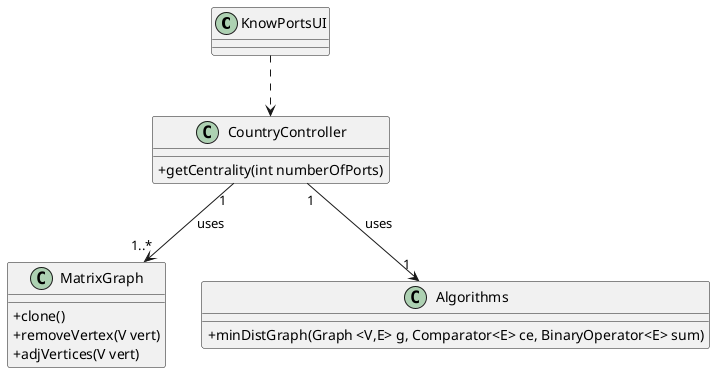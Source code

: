 @startuml
skinparam classAttributeIconSize 0

class KnowPortsUI{
}

class CountryController {
+ getCentrality(int numberOfPorts)
}

class MatrixGraph {
+ clone()
+ removeVertex(V vert)
+ adjVertices(V vert)
}

class Algorithms {
+ minDistGraph(Graph <V,E> g, Comparator<E> ce, BinaryOperator<E> sum)
}


CountryController <.up. KnowPortsUI
CountryController "1" --> "1..*" MatrixGraph : uses
CountryController "1" --> "1" Algorithms : uses



@enduml